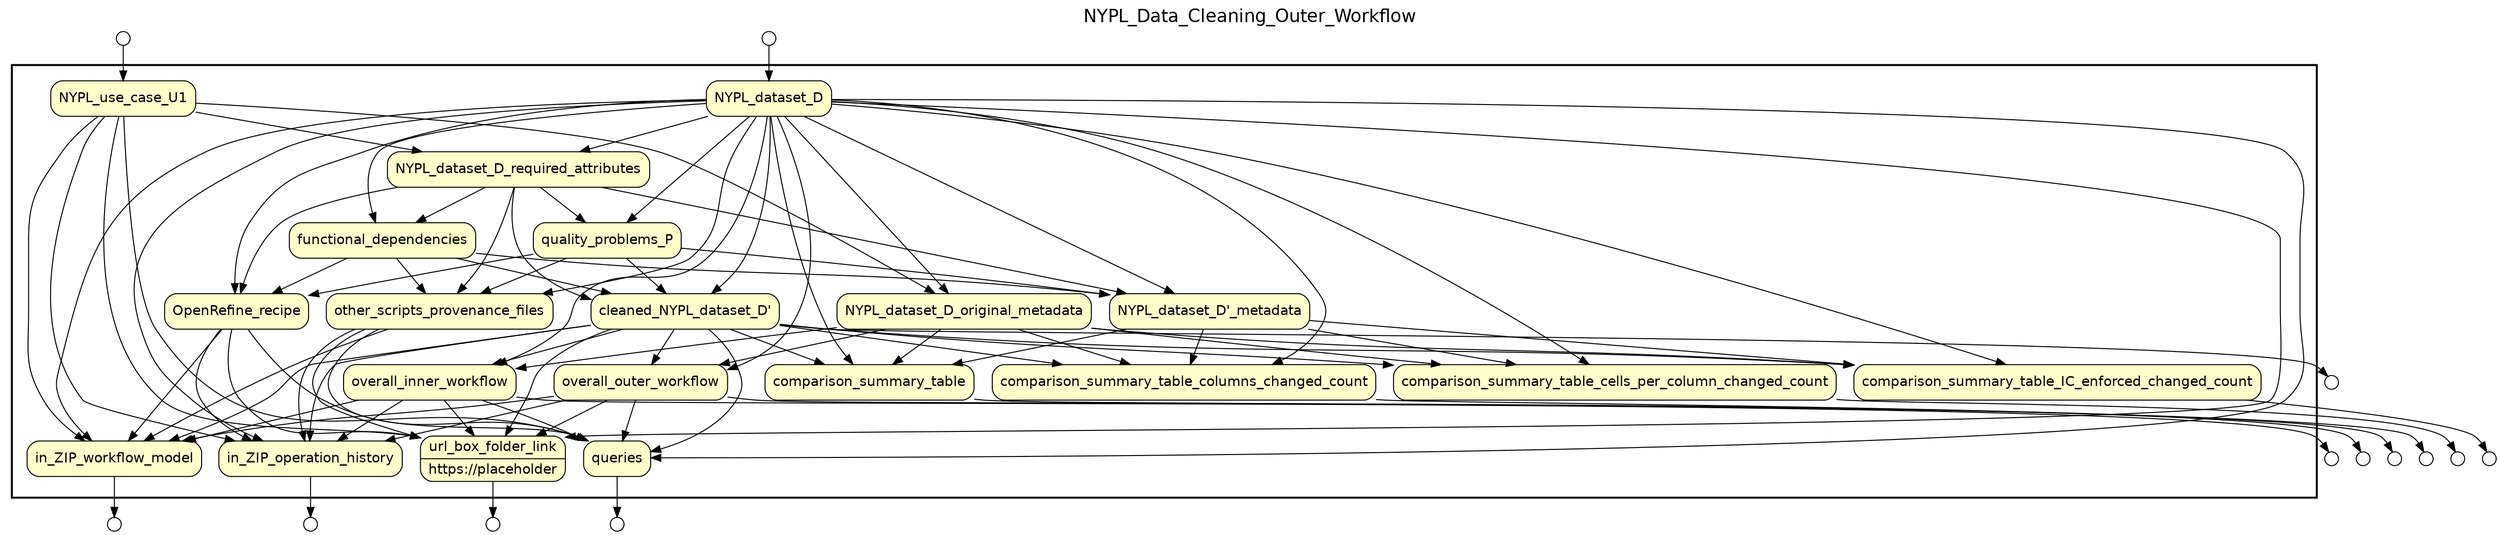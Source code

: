 
/* Start of top-level graph */
digraph Workflow {
rankdir=TB

/* Title for graph */
fontname=Helvetica; fontsize=18; labelloc=t
label=NYPL_Data_Cleaning_Outer_Workflow

/* Start of double cluster for drawing box around nodes in workflow */
subgraph cluster_workflow_box_outer { label=""; color=black; penwidth=2
subgraph cluster_workflow_box_inner { label=""; penwidth=0

/* Style for nodes representing non-parameter data channels in workflow */
node[shape=box style="rounded,filled" fillcolor="#FFFFCC" peripheries=1 fontname=Helvetica]

/* Nodes for non-parameter data channels in workflow */
comparison_summary_table
comparison_summary_table_columns_changed_count
comparison_summary_table_cells_per_column_changed_count
comparison_summary_table_IC_enforced_changed_count
overall_outer_workflow
overall_inner_workflow
"cleaned_NYPL_dataset_D'"
in_ZIP_workflow_model
in_ZIP_operation_history
queries
url_box_folder_link [shape=record rankdir=LR label="{<f0> url_box_folder_link |<f1> https\://placeholder}"];
NYPL_dataset_D
NYPL_use_case_U1
NYPL_dataset_D_required_attributes
quality_problems_P
functional_dependencies
"NYPL_dataset_D'_metadata"
NYPL_dataset_D_original_metadata
OpenRefine_recipe
other_scripts_provenance_files

/* Style for nodes representing parameter channels in workflow */
node[shape=box style="rounded,filled" fillcolor="#FCFCFC" peripheries=1 fontname=Helvetica]

/* Nodes representing parameter channels in workflow */

/* Style for edges representing programs connecting data channels in workflow */
edge[fontname=Helvetica]

/* Edges representing programs connecting data channels in workflow */
NYPL_dataset_D -> NYPL_dataset_D_required_attributes [label=""]
NYPL_use_case_U1 -> NYPL_dataset_D_required_attributes [label=""]
NYPL_dataset_D -> NYPL_dataset_D_original_metadata [label=""]
NYPL_use_case_U1 -> NYPL_dataset_D_original_metadata [label=""]
NYPL_dataset_D -> quality_problems_P [label=""]
NYPL_dataset_D_required_attributes -> quality_problems_P [label=""]
NYPL_dataset_D -> functional_dependencies [label=""]
NYPL_dataset_D_required_attributes -> functional_dependencies [label=""]
NYPL_dataset_D -> "cleaned_NYPL_dataset_D'" [label=""]
NYPL_dataset_D_required_attributes -> "cleaned_NYPL_dataset_D'" [label=""]
quality_problems_P -> "cleaned_NYPL_dataset_D'" [label=""]
functional_dependencies -> "cleaned_NYPL_dataset_D'" [label=""]
NYPL_dataset_D -> "NYPL_dataset_D'_metadata" [label=""]
NYPL_dataset_D_required_attributes -> "NYPL_dataset_D'_metadata" [label=""]
quality_problems_P -> "NYPL_dataset_D'_metadata" [label=""]
functional_dependencies -> "NYPL_dataset_D'_metadata" [label=""]
NYPL_dataset_D -> OpenRefine_recipe [label=""]
NYPL_dataset_D_required_attributes -> OpenRefine_recipe [label=""]
quality_problems_P -> OpenRefine_recipe [label=""]
functional_dependencies -> OpenRefine_recipe [label=""]
NYPL_dataset_D -> other_scripts_provenance_files [label=""]
NYPL_dataset_D_required_attributes -> other_scripts_provenance_files [label=""]
quality_problems_P -> other_scripts_provenance_files [label=""]
functional_dependencies -> other_scripts_provenance_files [label=""]
"cleaned_NYPL_dataset_D'" -> comparison_summary_table [label=""]
"NYPL_dataset_D'_metadata" -> comparison_summary_table [label=""]
NYPL_dataset_D -> comparison_summary_table [label=""]
NYPL_dataset_D_original_metadata -> comparison_summary_table [label=""]
"cleaned_NYPL_dataset_D'" -> comparison_summary_table_columns_changed_count [label=""]
"NYPL_dataset_D'_metadata" -> comparison_summary_table_columns_changed_count [label=""]
NYPL_dataset_D -> comparison_summary_table_columns_changed_count [label=""]
NYPL_dataset_D_original_metadata -> comparison_summary_table_columns_changed_count [label=""]
"cleaned_NYPL_dataset_D'" -> comparison_summary_table_cells_per_column_changed_count [label=""]
"NYPL_dataset_D'_metadata" -> comparison_summary_table_cells_per_column_changed_count [label=""]
NYPL_dataset_D -> comparison_summary_table_cells_per_column_changed_count [label=""]
NYPL_dataset_D_original_metadata -> comparison_summary_table_cells_per_column_changed_count [label=""]
"cleaned_NYPL_dataset_D'" -> comparison_summary_table_IC_enforced_changed_count [label=""]
"NYPL_dataset_D'_metadata" -> comparison_summary_table_IC_enforced_changed_count [label=""]
NYPL_dataset_D -> comparison_summary_table_IC_enforced_changed_count [label=""]
NYPL_dataset_D_original_metadata -> comparison_summary_table_IC_enforced_changed_count [label=""]
NYPL_dataset_D_original_metadata -> overall_outer_workflow [label=""]
"cleaned_NYPL_dataset_D'" -> overall_outer_workflow [label=""]
NYPL_dataset_D -> overall_outer_workflow [label=""]
NYPL_dataset_D_original_metadata -> overall_inner_workflow [label=""]
"cleaned_NYPL_dataset_D'" -> overall_inner_workflow [label=""]
NYPL_dataset_D -> overall_inner_workflow [label=""]
overall_outer_workflow -> in_ZIP_workflow_model [label=""]
overall_inner_workflow -> in_ZIP_workflow_model [label=""]
OpenRefine_recipe -> in_ZIP_workflow_model [label=""]
other_scripts_provenance_files -> in_ZIP_workflow_model [label=""]
NYPL_use_case_U1 -> in_ZIP_workflow_model [label=""]
NYPL_dataset_D -> in_ZIP_workflow_model [label=""]
"cleaned_NYPL_dataset_D'" -> in_ZIP_workflow_model [label=""]
overall_outer_workflow -> in_ZIP_operation_history [label=""]
overall_inner_workflow -> in_ZIP_operation_history [label=""]
OpenRefine_recipe -> in_ZIP_operation_history [label=""]
other_scripts_provenance_files -> in_ZIP_operation_history [label=""]
NYPL_use_case_U1 -> in_ZIP_operation_history [label=""]
NYPL_dataset_D -> in_ZIP_operation_history [label=""]
"cleaned_NYPL_dataset_D'" -> in_ZIP_operation_history [label=""]
overall_outer_workflow -> queries [label=""]
overall_inner_workflow -> queries [label=""]
OpenRefine_recipe -> queries [label=""]
other_scripts_provenance_files -> queries [label=""]
NYPL_use_case_U1 -> queries [label=""]
NYPL_dataset_D -> queries [label=""]
"cleaned_NYPL_dataset_D'" -> queries [label=""]
overall_outer_workflow -> url_box_folder_link [label=""]
overall_inner_workflow -> url_box_folder_link [label=""]
OpenRefine_recipe -> url_box_folder_link [label=""]
other_scripts_provenance_files -> url_box_folder_link [label=""]
NYPL_use_case_U1 -> url_box_folder_link [label=""]
NYPL_dataset_D -> url_box_folder_link [label=""]
"cleaned_NYPL_dataset_D'" -> url_box_folder_link [label=""]

/* End of double cluster for drawing box around nodes in workflow */
}}

/* Style for nodes representing workflow input ports */
node[shape=circle style="rounded,filled" fillcolor="#FFFFFF" peripheries=1 fontname=Helvetica width=0.2]

/* Nodes representing workflow input ports */
NYPL_dataset_D_input_port [label=""]
NYPL_use_case_U1_input_port [label=""]

/* Style for nodes representing workflow output ports */
node[shape=circle style="rounded,filled" fillcolor="#FFFFFF" peripheries=1 fontname=Helvetica width=0.2]

/* Nodes representing workflow output ports */
comparison_summary_table_output_port [label=""]
comparison_summary_table_columns_changed_count_output_port [label=""]
comparison_summary_table_cells_per_column_changed_count_output_port [label=""]
comparison_summary_table_IC_enforced_changed_count_output_port [label=""]
overall_outer_workflow_output_port [label=""]
overall_inner_workflow_output_port [label=""]
"cleaned_NYPL_dataset_D'_output_port" [label=""]
in_ZIP_workflow_model_output_port [label=""]
in_ZIP_operation_history_output_port [label=""]
queries_output_port [label=""]
url_box_folder_link_output_port [label=""]

/* Edges from input ports to channels */
NYPL_dataset_D_input_port -> NYPL_dataset_D
NYPL_use_case_U1_input_port -> NYPL_use_case_U1

/* Edges from channels to output ports */
comparison_summary_table -> comparison_summary_table_output_port
comparison_summary_table_columns_changed_count -> comparison_summary_table_columns_changed_count_output_port
comparison_summary_table_cells_per_column_changed_count -> comparison_summary_table_cells_per_column_changed_count_output_port
comparison_summary_table_IC_enforced_changed_count -> comparison_summary_table_IC_enforced_changed_count_output_port
overall_outer_workflow -> overall_outer_workflow_output_port
overall_inner_workflow -> overall_inner_workflow_output_port
"cleaned_NYPL_dataset_D'" -> "cleaned_NYPL_dataset_D'_output_port"
in_ZIP_workflow_model -> in_ZIP_workflow_model_output_port
in_ZIP_operation_history -> in_ZIP_operation_history_output_port
queries -> queries_output_port
url_box_folder_link -> url_box_folder_link_output_port

/* End of top-level graph */
}
